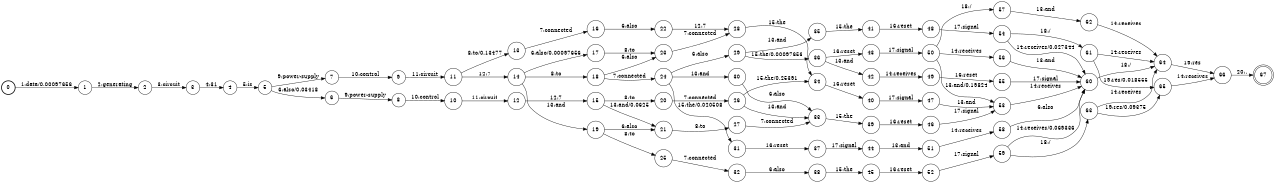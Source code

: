 digraph FST {
rankdir = LR;
size = "8.5,11";
label = "";
center = 1;
orientation = Portrait;
ranksep = "0.4";
nodesep = "0.25";
0 [label = "0", shape = circle, style = bold, fontsize = 14]
	0 -> 1 [label = "1:data/0.00097656", fontsize = 14];
1 [label = "1", shape = circle, style = solid, fontsize = 14]
	1 -> 2 [label = "2:generating", fontsize = 14];
2 [label = "2", shape = circle, style = solid, fontsize = 14]
	2 -> 3 [label = "3:circuit", fontsize = 14];
3 [label = "3", shape = circle, style = solid, fontsize = 14]
	3 -> 4 [label = "4:31", fontsize = 14];
4 [label = "4", shape = circle, style = solid, fontsize = 14]
	4 -> 5 [label = "5:is", fontsize = 14];
5 [label = "5", shape = circle, style = solid, fontsize = 14]
	5 -> 6 [label = "6:also/0.03418", fontsize = 14];
	5 -> 7 [label = "9:power-supply", fontsize = 14];
6 [label = "6", shape = circle, style = solid, fontsize = 14]
	6 -> 8 [label = "9:power-supply", fontsize = 14];
7 [label = "7", shape = circle, style = solid, fontsize = 14]
	7 -> 9 [label = "10:control", fontsize = 14];
8 [label = "8", shape = circle, style = solid, fontsize = 14]
	8 -> 10 [label = "10:control", fontsize = 14];
9 [label = "9", shape = circle, style = solid, fontsize = 14]
	9 -> 11 [label = "11:circuit", fontsize = 14];
10 [label = "10", shape = circle, style = solid, fontsize = 14]
	10 -> 12 [label = "11:circuit", fontsize = 14];
11 [label = "11", shape = circle, style = solid, fontsize = 14]
	11 -> 13 [label = "8:to/0.13477", fontsize = 14];
	11 -> 14 [label = "12:7", fontsize = 14];
12 [label = "12", shape = circle, style = solid, fontsize = 14]
	12 -> 15 [label = "12:7", fontsize = 14];
13 [label = "13", shape = circle, style = solid, fontsize = 14]
	13 -> 16 [label = "7:connected", fontsize = 14];
14 [label = "14", shape = circle, style = solid, fontsize = 14]
	14 -> 17 [label = "6:also/0.00097656", fontsize = 14];
	14 -> 18 [label = "8:to", fontsize = 14];
	14 -> 19 [label = "13:and", fontsize = 14];
15 [label = "15", shape = circle, style = solid, fontsize = 14]
	15 -> 20 [label = "8:to", fontsize = 14];
	15 -> 21 [label = "13:and/0.0625", fontsize = 14];
16 [label = "16", shape = circle, style = solid, fontsize = 14]
	16 -> 22 [label = "6:also", fontsize = 14];
17 [label = "17", shape = circle, style = solid, fontsize = 14]
	17 -> 23 [label = "8:to", fontsize = 14];
18 [label = "18", shape = circle, style = solid, fontsize = 14]
	18 -> 23 [label = "6:also", fontsize = 14];
	18 -> 24 [label = "7:connected", fontsize = 14];
19 [label = "19", shape = circle, style = solid, fontsize = 14]
	19 -> 21 [label = "6:also", fontsize = 14];
	19 -> 25 [label = "8:to", fontsize = 14];
20 [label = "20", shape = circle, style = solid, fontsize = 14]
	20 -> 26 [label = "7:connected", fontsize = 14];
21 [label = "21", shape = circle, style = solid, fontsize = 14]
	21 -> 27 [label = "8:to", fontsize = 14];
22 [label = "22", shape = circle, style = solid, fontsize = 14]
	22 -> 28 [label = "12:7", fontsize = 14];
23 [label = "23", shape = circle, style = solid, fontsize = 14]
	23 -> 28 [label = "7:connected", fontsize = 14];
24 [label = "24", shape = circle, style = solid, fontsize = 14]
	24 -> 29 [label = "6:also", fontsize = 14];
	24 -> 30 [label = "13:and", fontsize = 14];
	24 -> 31 [label = "15:the/0.020508", fontsize = 14];
25 [label = "25", shape = circle, style = solid, fontsize = 14]
	25 -> 32 [label = "7:connected", fontsize = 14];
26 [label = "26", shape = circle, style = solid, fontsize = 14]
	26 -> 33 [label = "13:and", fontsize = 14];
	26 -> 34 [label = "15:the/0.25391", fontsize = 14];
27 [label = "27", shape = circle, style = solid, fontsize = 14]
	27 -> 33 [label = "7:connected", fontsize = 14];
28 [label = "28", shape = circle, style = solid, fontsize = 14]
	28 -> 34 [label = "15:the", fontsize = 14];
29 [label = "29", shape = circle, style = solid, fontsize = 14]
	29 -> 35 [label = "13:and", fontsize = 14];
	29 -> 36 [label = "15:the/0.00097656", fontsize = 14];
30 [label = "30", shape = circle, style = solid, fontsize = 14]
	30 -> 33 [label = "6:also", fontsize = 14];
31 [label = "31", shape = circle, style = solid, fontsize = 14]
	31 -> 37 [label = "16:reset", fontsize = 14];
32 [label = "32", shape = circle, style = solid, fontsize = 14]
	32 -> 38 [label = "6:also", fontsize = 14];
33 [label = "33", shape = circle, style = solid, fontsize = 14]
	33 -> 39 [label = "15:the", fontsize = 14];
34 [label = "34", shape = circle, style = solid, fontsize = 14]
	34 -> 40 [label = "16:reset", fontsize = 14];
35 [label = "35", shape = circle, style = solid, fontsize = 14]
	35 -> 41 [label = "15:the", fontsize = 14];
36 [label = "36", shape = circle, style = solid, fontsize = 14]
	36 -> 42 [label = "13:and", fontsize = 14];
	36 -> 43 [label = "16:reset", fontsize = 14];
37 [label = "37", shape = circle, style = solid, fontsize = 14]
	37 -> 44 [label = "17:signal", fontsize = 14];
38 [label = "38", shape = circle, style = solid, fontsize = 14]
	38 -> 45 [label = "15:the", fontsize = 14];
39 [label = "39", shape = circle, style = solid, fontsize = 14]
	39 -> 46 [label = "16:reset", fontsize = 14];
40 [label = "40", shape = circle, style = solid, fontsize = 14]
	40 -> 47 [label = "17:signal", fontsize = 14];
41 [label = "41", shape = circle, style = solid, fontsize = 14]
	41 -> 48 [label = "16:reset", fontsize = 14];
42 [label = "42", shape = circle, style = solid, fontsize = 14]
	42 -> 49 [label = "14:receives", fontsize = 14];
43 [label = "43", shape = circle, style = solid, fontsize = 14]
	43 -> 50 [label = "17:signal", fontsize = 14];
44 [label = "44", shape = circle, style = solid, fontsize = 14]
	44 -> 51 [label = "13:and", fontsize = 14];
45 [label = "45", shape = circle, style = solid, fontsize = 14]
	45 -> 52 [label = "16:reset", fontsize = 14];
46 [label = "46", shape = circle, style = solid, fontsize = 14]
	46 -> 53 [label = "17:signal", fontsize = 14];
47 [label = "47", shape = circle, style = solid, fontsize = 14]
	47 -> 53 [label = "13:and", fontsize = 14];
48 [label = "48", shape = circle, style = solid, fontsize = 14]
	48 -> 54 [label = "17:signal", fontsize = 14];
49 [label = "49", shape = circle, style = solid, fontsize = 14]
	49 -> 55 [label = "16:reset", fontsize = 14];
50 [label = "50", shape = circle, style = solid, fontsize = 14]
	50 -> 53 [label = "13:and/0.19824", fontsize = 14];
	50 -> 56 [label = "14:receives", fontsize = 14];
	50 -> 57 [label = "18:/", fontsize = 14];
51 [label = "51", shape = circle, style = solid, fontsize = 14]
	51 -> 58 [label = "14:receives", fontsize = 14];
52 [label = "52", shape = circle, style = solid, fontsize = 14]
	52 -> 59 [label = "17:signal", fontsize = 14];
53 [label = "53", shape = circle, style = solid, fontsize = 14]
	53 -> 60 [label = "14:receives", fontsize = 14];
54 [label = "54", shape = circle, style = solid, fontsize = 14]
	54 -> 60 [label = "14:receives/0.027344", fontsize = 14];
	54 -> 61 [label = "18:/", fontsize = 14];
55 [label = "55", shape = circle, style = solid, fontsize = 14]
	55 -> 60 [label = "17:signal", fontsize = 14];
56 [label = "56", shape = circle, style = solid, fontsize = 14]
	56 -> 60 [label = "13:and", fontsize = 14];
57 [label = "57", shape = circle, style = solid, fontsize = 14]
	57 -> 62 [label = "13:and", fontsize = 14];
58 [label = "58", shape = circle, style = solid, fontsize = 14]
	58 -> 60 [label = "6:also", fontsize = 14];
59 [label = "59", shape = circle, style = solid, fontsize = 14]
	59 -> 60 [label = "14:receives/0.069336", fontsize = 14];
	59 -> 63 [label = "18:/", fontsize = 14];
60 [label = "60", shape = circle, style = solid, fontsize = 14]
	60 -> 64 [label = "18:/", fontsize = 14];
61 [label = "61", shape = circle, style = solid, fontsize = 14]
	61 -> 64 [label = "14:receives", fontsize = 14];
	61 -> 65 [label = "19:res/0.018555", fontsize = 14];
62 [label = "62", shape = circle, style = solid, fontsize = 14]
	62 -> 64 [label = "14:receives", fontsize = 14];
63 [label = "63", shape = circle, style = solid, fontsize = 14]
	63 -> 64 [label = "14:receives", fontsize = 14];
	63 -> 65 [label = "19:res/0.09375", fontsize = 14];
64 [label = "64", shape = circle, style = solid, fontsize = 14]
	64 -> 66 [label = "19:res", fontsize = 14];
65 [label = "65", shape = circle, style = solid, fontsize = 14]
	65 -> 66 [label = "14:receives", fontsize = 14];
66 [label = "66", shape = circle, style = solid, fontsize = 14]
	66 -> 67 [label = "20:.", fontsize = 14];
67 [label = "67", shape = doublecircle, style = solid, fontsize = 14]
}
